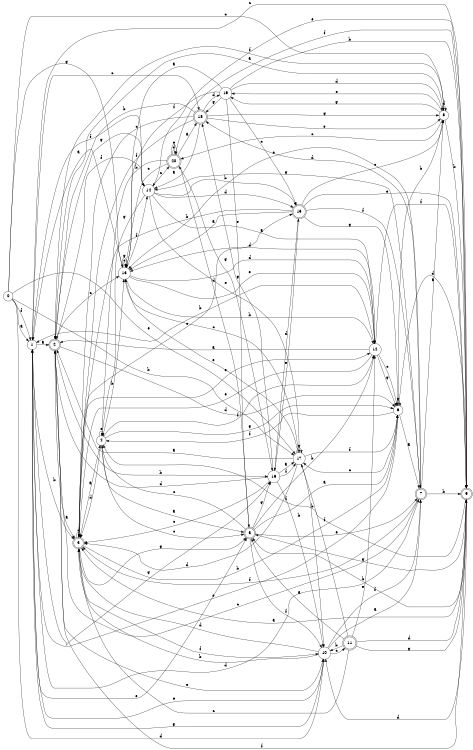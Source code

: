 digraph n17_3 {
__start0 [label="" shape="none"];

rankdir=LR;
size="8,5";

s0 [style="filled", color="black", fillcolor="white" shape="circle", label="0"];
s1 [style="filled", color="black", fillcolor="white" shape="circle", label="1"];
s2 [style="rounded,filled", color="black", fillcolor="white" shape="doublecircle", label="2"];
s3 [style="rounded,filled", color="black", fillcolor="white" shape="doublecircle", label="3"];
s4 [style="filled", color="black", fillcolor="white" shape="circle", label="4"];
s5 [style="rounded,filled", color="black", fillcolor="white" shape="doublecircle", label="5"];
s6 [style="filled", color="black", fillcolor="white" shape="circle", label="6"];
s7 [style="rounded,filled", color="black", fillcolor="white" shape="doublecircle", label="7"];
s8 [style="filled", color="black", fillcolor="white" shape="circle", label="8"];
s9 [style="rounded,filled", color="black", fillcolor="white" shape="doublecircle", label="9"];
s10 [style="filled", color="black", fillcolor="white" shape="circle", label="10"];
s11 [style="rounded,filled", color="black", fillcolor="white" shape="doublecircle", label="11"];
s12 [style="filled", color="black", fillcolor="white" shape="circle", label="12"];
s13 [style="filled", color="black", fillcolor="white" shape="circle", label="13"];
s14 [style="filled", color="black", fillcolor="white" shape="circle", label="14"];
s15 [style="rounded,filled", color="black", fillcolor="white" shape="doublecircle", label="15"];
s16 [style="filled", color="black", fillcolor="white" shape="circle", label="16"];
s17 [style="filled", color="black", fillcolor="white" shape="circle", label="17"];
s18 [style="rounded,filled", color="black", fillcolor="white" shape="doublecircle", label="18"];
s19 [style="filled", color="black", fillcolor="white" shape="circle", label="19"];
s20 [style="rounded,filled", color="black", fillcolor="white" shape="doublecircle", label="20"];
s0 -> s1 [label="a"];
s0 -> s17 [label="b"];
s0 -> s8 [label="c"];
s0 -> s10 [label="d"];
s0 -> s17 [label="e"];
s0 -> s1 [label="f"];
s0 -> s13 [label="g"];
s1 -> s2 [label="a"];
s1 -> s3 [label="b"];
s1 -> s18 [label="c"];
s1 -> s7 [label="d"];
s1 -> s5 [label="e"];
s1 -> s14 [label="f"];
s1 -> s16 [label="g"];
s2 -> s3 [label="a"];
s2 -> s16 [label="b"];
s2 -> s13 [label="c"];
s2 -> s6 [label="d"];
s2 -> s10 [label="e"];
s2 -> s9 [label="f"];
s2 -> s14 [label="g"];
s3 -> s4 [label="a"];
s3 -> s6 [label="b"];
s3 -> s15 [label="c"];
s3 -> s3 [label="d"];
s3 -> s12 [label="e"];
s3 -> s10 [label="f"];
s3 -> s5 [label="g"];
s4 -> s5 [label="a"];
s4 -> s13 [label="b"];
s4 -> s5 [label="c"];
s4 -> s3 [label="d"];
s4 -> s4 [label="e"];
s4 -> s12 [label="f"];
s4 -> s6 [label="g"];
s5 -> s6 [label="a"];
s5 -> s12 [label="b"];
s5 -> s4 [label="c"];
s5 -> s20 [label="d"];
s5 -> s7 [label="e"];
s5 -> s10 [label="f"];
s5 -> s16 [label="g"];
s6 -> s7 [label="a"];
s6 -> s8 [label="b"];
s6 -> s17 [label="c"];
s6 -> s9 [label="d"];
s6 -> s1 [label="e"];
s6 -> s4 [label="f"];
s6 -> s6 [label="g"];
s7 -> s8 [label="a"];
s7 -> s9 [label="b"];
s7 -> s2 [label="c"];
s7 -> s18 [label="d"];
s7 -> s13 [label="e"];
s7 -> s3 [label="f"];
s7 -> s14 [label="g"];
s8 -> s2 [label="a"];
s8 -> s9 [label="b"];
s8 -> s20 [label="c"];
s8 -> s8 [label="d"];
s8 -> s19 [label="e"];
s8 -> s2 [label="f"];
s8 -> s19 [label="g"];
s9 -> s3 [label="a"];
s9 -> s5 [label="b"];
s9 -> s1 [label="c"];
s9 -> s10 [label="d"];
s9 -> s14 [label="e"];
s9 -> s4 [label="f"];
s9 -> s5 [label="g"];
s10 -> s7 [label="a"];
s10 -> s3 [label="b"];
s10 -> s11 [label="c"];
s10 -> s3 [label="d"];
s10 -> s1 [label="e"];
s10 -> s7 [label="f"];
s10 -> s1 [label="g"];
s11 -> s5 [label="a"];
s11 -> s10 [label="b"];
s11 -> s3 [label="c"];
s11 -> s9 [label="d"];
s11 -> s12 [label="e"];
s11 -> s17 [label="f"];
s11 -> s9 [label="g"];
s12 -> s2 [label="a"];
s12 -> s1 [label="b"];
s12 -> s6 [label="c"];
s12 -> s13 [label="d"];
s12 -> s3 [label="e"];
s12 -> s9 [label="f"];
s12 -> s6 [label="g"];
s13 -> s1 [label="a"];
s13 -> s12 [label="b"];
s13 -> s13 [label="c"];
s13 -> s12 [label="d"];
s13 -> s12 [label="e"];
s13 -> s14 [label="f"];
s13 -> s13 [label="g"];
s14 -> s12 [label="a"];
s14 -> s15 [label="b"];
s14 -> s20 [label="c"];
s14 -> s15 [label="d"];
s14 -> s17 [label="e"];
s14 -> s2 [label="f"];
s14 -> s4 [label="g"];
s15 -> s13 [label="a"];
s15 -> s3 [label="b"];
s15 -> s8 [label="c"];
s15 -> s16 [label="d"];
s15 -> s9 [label="e"];
s15 -> s7 [label="f"];
s15 -> s6 [label="g"];
s16 -> s17 [label="a"];
s16 -> s10 [label="b"];
s16 -> s3 [label="c"];
s16 -> s2 [label="d"];
s16 -> s15 [label="e"];
s16 -> s17 [label="f"];
s16 -> s18 [label="g"];
s17 -> s2 [label="a"];
s17 -> s10 [label="b"];
s17 -> s13 [label="c"];
s17 -> s3 [label="d"];
s17 -> s13 [label="e"];
s17 -> s6 [label="f"];
s17 -> s17 [label="g"];
s18 -> s14 [label="a"];
s18 -> s2 [label="b"];
s18 -> s3 [label="c"];
s18 -> s19 [label="d"];
s18 -> s8 [label="e"];
s18 -> s3 [label="f"];
s18 -> s8 [label="g"];
s19 -> s13 [label="a"];
s19 -> s9 [label="b"];
s19 -> s15 [label="c"];
s19 -> s8 [label="d"];
s19 -> s5 [label="e"];
s19 -> s13 [label="f"];
s19 -> s18 [label="g"];
s20 -> s18 [label="a"];
s20 -> s4 [label="b"];
s20 -> s13 [label="c"];
s20 -> s20 [label="d"];
s20 -> s20 [label="e"];
s20 -> s9 [label="f"];
s20 -> s16 [label="g"];

}